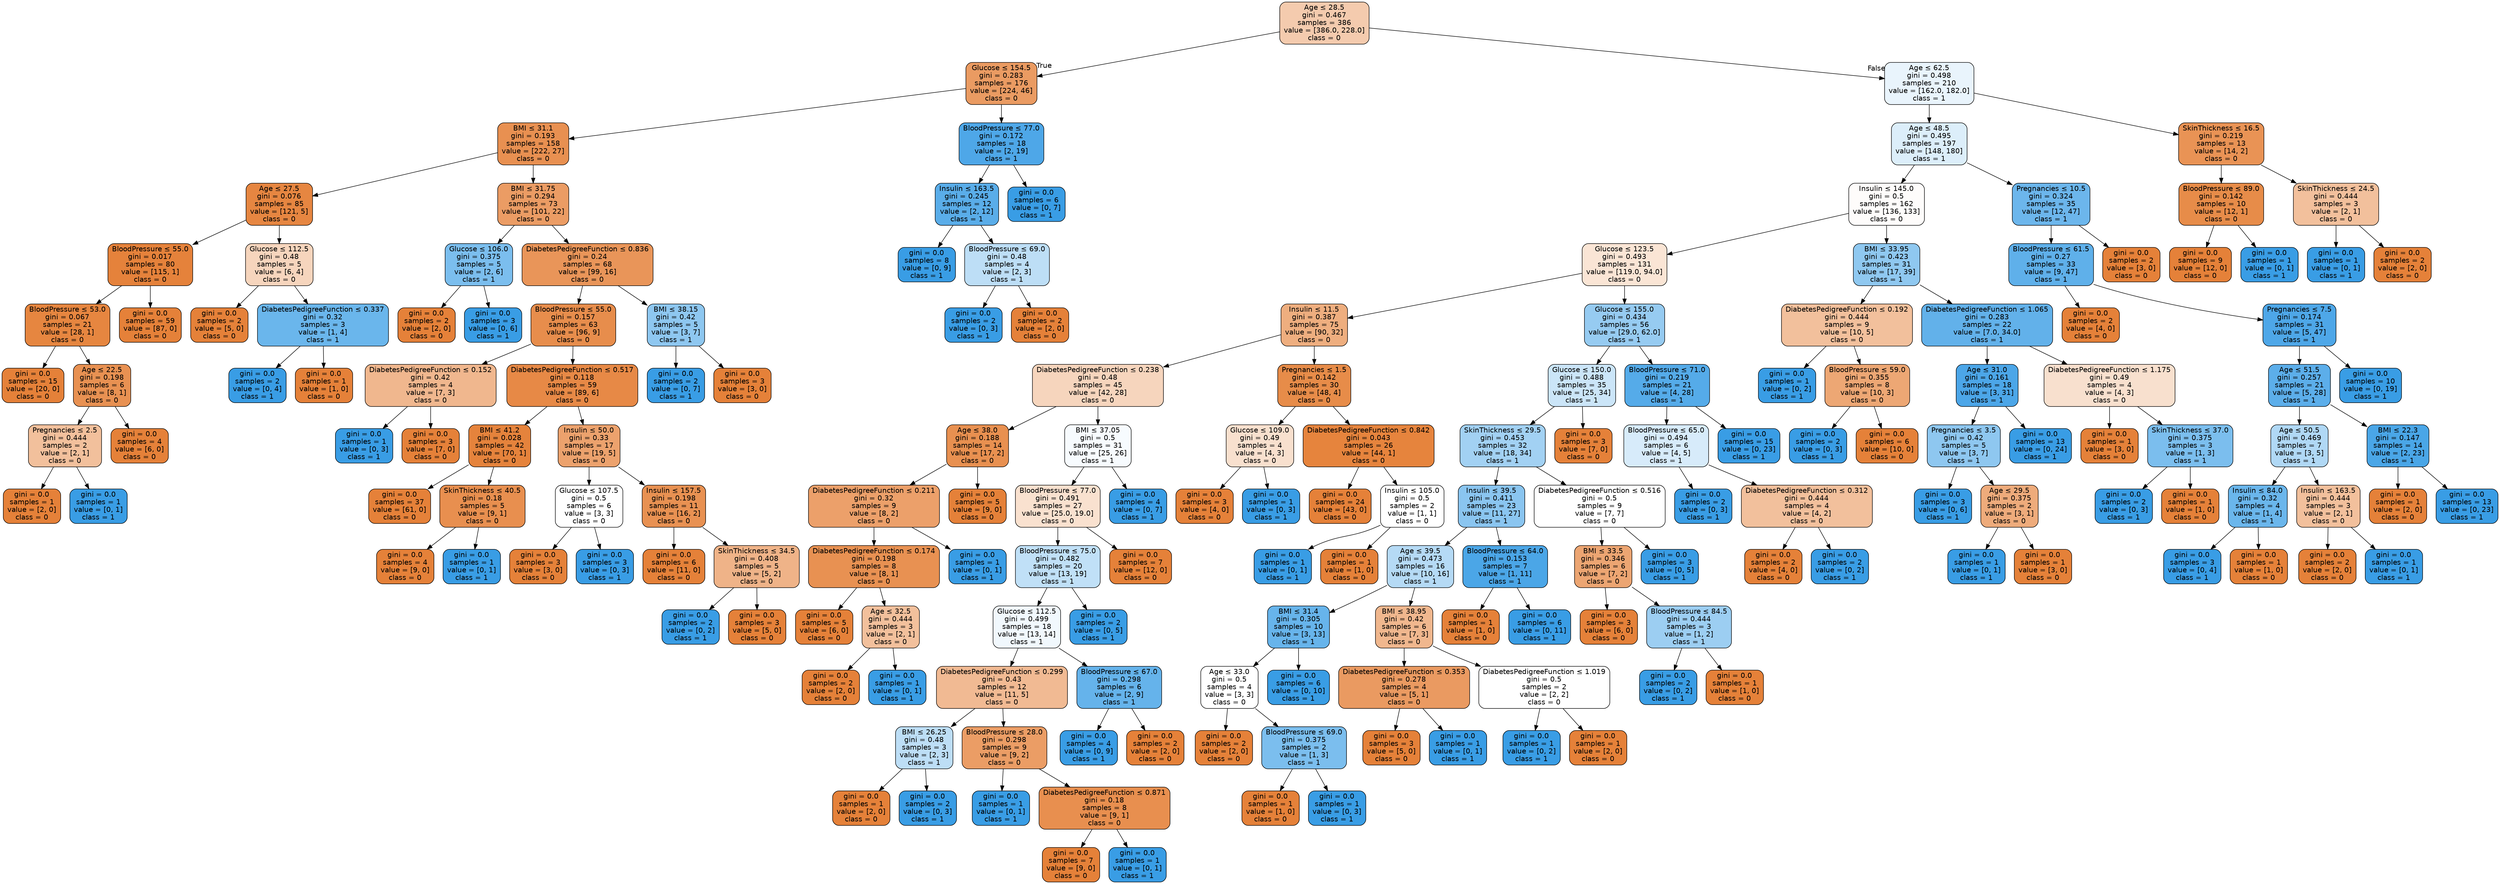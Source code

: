 digraph Tree {
node [shape=box, style="filled, rounded", color="black", fontname="helvetica"] ;
edge [fontname="helvetica"] ;
0 [label=<Age &le; 28.5<br/>gini = 0.467<br/>samples = 386<br/>value = [386.0, 228.0]<br/>class = 0>, fillcolor="#f4cbae"] ;
1 [label=<Glucose &le; 154.5<br/>gini = 0.283<br/>samples = 176<br/>value = [224, 46]<br/>class = 0>, fillcolor="#ea9b62"] ;
0 -> 1 [labeldistance=2.5, labelangle=45, headlabel="True"] ;
2 [label=<BMI &le; 31.1<br/>gini = 0.193<br/>samples = 158<br/>value = [222, 27]<br/>class = 0>, fillcolor="#e89051"] ;
1 -> 2 ;
3 [label=<Age &le; 27.5<br/>gini = 0.076<br/>samples = 85<br/>value = [121, 5]<br/>class = 0>, fillcolor="#e68641"] ;
2 -> 3 ;
4 [label=<BloodPressure &le; 55.0<br/>gini = 0.017<br/>samples = 80<br/>value = [115, 1]<br/>class = 0>, fillcolor="#e5823b"] ;
3 -> 4 ;
5 [label=<BloodPressure &le; 53.0<br/>gini = 0.067<br/>samples = 21<br/>value = [28, 1]<br/>class = 0>, fillcolor="#e68640"] ;
4 -> 5 ;
6 [label=<gini = 0.0<br/>samples = 15<br/>value = [20, 0]<br/>class = 0>, fillcolor="#e58139"] ;
5 -> 6 ;
7 [label=<Age &le; 22.5<br/>gini = 0.198<br/>samples = 6<br/>value = [8, 1]<br/>class = 0>, fillcolor="#e89152"] ;
5 -> 7 ;
8 [label=<Pregnancies &le; 2.5<br/>gini = 0.444<br/>samples = 2<br/>value = [2, 1]<br/>class = 0>, fillcolor="#f2c09c"] ;
7 -> 8 ;
9 [label=<gini = 0.0<br/>samples = 1<br/>value = [2, 0]<br/>class = 0>, fillcolor="#e58139"] ;
8 -> 9 ;
10 [label=<gini = 0.0<br/>samples = 1<br/>value = [0, 1]<br/>class = 1>, fillcolor="#399de5"] ;
8 -> 10 ;
11 [label=<gini = 0.0<br/>samples = 4<br/>value = [6, 0]<br/>class = 0>, fillcolor="#e58139"] ;
7 -> 11 ;
12 [label=<gini = 0.0<br/>samples = 59<br/>value = [87, 0]<br/>class = 0>, fillcolor="#e58139"] ;
4 -> 12 ;
13 [label=<Glucose &le; 112.5<br/>gini = 0.48<br/>samples = 5<br/>value = [6, 4]<br/>class = 0>, fillcolor="#f6d5bd"] ;
3 -> 13 ;
14 [label=<gini = 0.0<br/>samples = 2<br/>value = [5, 0]<br/>class = 0>, fillcolor="#e58139"] ;
13 -> 14 ;
15 [label=<DiabetesPedigreeFunction &le; 0.337<br/>gini = 0.32<br/>samples = 3<br/>value = [1, 4]<br/>class = 1>, fillcolor="#6ab6ec"] ;
13 -> 15 ;
16 [label=<gini = 0.0<br/>samples = 2<br/>value = [0, 4]<br/>class = 1>, fillcolor="#399de5"] ;
15 -> 16 ;
17 [label=<gini = 0.0<br/>samples = 1<br/>value = [1, 0]<br/>class = 0>, fillcolor="#e58139"] ;
15 -> 17 ;
18 [label=<BMI &le; 31.75<br/>gini = 0.294<br/>samples = 73<br/>value = [101, 22]<br/>class = 0>, fillcolor="#eb9c64"] ;
2 -> 18 ;
19 [label=<Glucose &le; 106.0<br/>gini = 0.375<br/>samples = 5<br/>value = [2, 6]<br/>class = 1>, fillcolor="#7bbeee"] ;
18 -> 19 ;
20 [label=<gini = 0.0<br/>samples = 2<br/>value = [2, 0]<br/>class = 0>, fillcolor="#e58139"] ;
19 -> 20 ;
21 [label=<gini = 0.0<br/>samples = 3<br/>value = [0, 6]<br/>class = 1>, fillcolor="#399de5"] ;
19 -> 21 ;
22 [label=<DiabetesPedigreeFunction &le; 0.836<br/>gini = 0.24<br/>samples = 68<br/>value = [99, 16]<br/>class = 0>, fillcolor="#e99559"] ;
18 -> 22 ;
23 [label=<BloodPressure &le; 55.0<br/>gini = 0.157<br/>samples = 63<br/>value = [96, 9]<br/>class = 0>, fillcolor="#e78d4c"] ;
22 -> 23 ;
24 [label=<DiabetesPedigreeFunction &le; 0.152<br/>gini = 0.42<br/>samples = 4<br/>value = [7, 3]<br/>class = 0>, fillcolor="#f0b78e"] ;
23 -> 24 ;
25 [label=<gini = 0.0<br/>samples = 1<br/>value = [0, 3]<br/>class = 1>, fillcolor="#399de5"] ;
24 -> 25 ;
26 [label=<gini = 0.0<br/>samples = 3<br/>value = [7, 0]<br/>class = 0>, fillcolor="#e58139"] ;
24 -> 26 ;
27 [label=<DiabetesPedigreeFunction &le; 0.517<br/>gini = 0.118<br/>samples = 59<br/>value = [89, 6]<br/>class = 0>, fillcolor="#e78946"] ;
23 -> 27 ;
28 [label=<BMI &le; 41.2<br/>gini = 0.028<br/>samples = 42<br/>value = [70, 1]<br/>class = 0>, fillcolor="#e5833c"] ;
27 -> 28 ;
29 [label=<gini = 0.0<br/>samples = 37<br/>value = [61, 0]<br/>class = 0>, fillcolor="#e58139"] ;
28 -> 29 ;
30 [label=<SkinThickness &le; 40.5<br/>gini = 0.18<br/>samples = 5<br/>value = [9, 1]<br/>class = 0>, fillcolor="#e88f4f"] ;
28 -> 30 ;
31 [label=<gini = 0.0<br/>samples = 4<br/>value = [9, 0]<br/>class = 0>, fillcolor="#e58139"] ;
30 -> 31 ;
32 [label=<gini = 0.0<br/>samples = 1<br/>value = [0, 1]<br/>class = 1>, fillcolor="#399de5"] ;
30 -> 32 ;
33 [label=<Insulin &le; 50.0<br/>gini = 0.33<br/>samples = 17<br/>value = [19, 5]<br/>class = 0>, fillcolor="#eca26d"] ;
27 -> 33 ;
34 [label=<Glucose &le; 107.5<br/>gini = 0.5<br/>samples = 6<br/>value = [3, 3]<br/>class = 0>, fillcolor="#ffffff"] ;
33 -> 34 ;
35 [label=<gini = 0.0<br/>samples = 3<br/>value = [3, 0]<br/>class = 0>, fillcolor="#e58139"] ;
34 -> 35 ;
36 [label=<gini = 0.0<br/>samples = 3<br/>value = [0, 3]<br/>class = 1>, fillcolor="#399de5"] ;
34 -> 36 ;
37 [label=<Insulin &le; 157.5<br/>gini = 0.198<br/>samples = 11<br/>value = [16, 2]<br/>class = 0>, fillcolor="#e89152"] ;
33 -> 37 ;
38 [label=<gini = 0.0<br/>samples = 6<br/>value = [11, 0]<br/>class = 0>, fillcolor="#e58139"] ;
37 -> 38 ;
39 [label=<SkinThickness &le; 34.5<br/>gini = 0.408<br/>samples = 5<br/>value = [5, 2]<br/>class = 0>, fillcolor="#efb388"] ;
37 -> 39 ;
40 [label=<gini = 0.0<br/>samples = 2<br/>value = [0, 2]<br/>class = 1>, fillcolor="#399de5"] ;
39 -> 40 ;
41 [label=<gini = 0.0<br/>samples = 3<br/>value = [5, 0]<br/>class = 0>, fillcolor="#e58139"] ;
39 -> 41 ;
42 [label=<BMI &le; 38.15<br/>gini = 0.42<br/>samples = 5<br/>value = [3, 7]<br/>class = 1>, fillcolor="#8ec7f0"] ;
22 -> 42 ;
43 [label=<gini = 0.0<br/>samples = 2<br/>value = [0, 7]<br/>class = 1>, fillcolor="#399de5"] ;
42 -> 43 ;
44 [label=<gini = 0.0<br/>samples = 3<br/>value = [3, 0]<br/>class = 0>, fillcolor="#e58139"] ;
42 -> 44 ;
45 [label=<BloodPressure &le; 77.0<br/>gini = 0.172<br/>samples = 18<br/>value = [2, 19]<br/>class = 1>, fillcolor="#4ea7e8"] ;
1 -> 45 ;
46 [label=<Insulin &le; 163.5<br/>gini = 0.245<br/>samples = 12<br/>value = [2, 12]<br/>class = 1>, fillcolor="#5aade9"] ;
45 -> 46 ;
47 [label=<gini = 0.0<br/>samples = 8<br/>value = [0, 9]<br/>class = 1>, fillcolor="#399de5"] ;
46 -> 47 ;
48 [label=<BloodPressure &le; 69.0<br/>gini = 0.48<br/>samples = 4<br/>value = [2, 3]<br/>class = 1>, fillcolor="#bddef6"] ;
46 -> 48 ;
49 [label=<gini = 0.0<br/>samples = 2<br/>value = [0, 3]<br/>class = 1>, fillcolor="#399de5"] ;
48 -> 49 ;
50 [label=<gini = 0.0<br/>samples = 2<br/>value = [2, 0]<br/>class = 0>, fillcolor="#e58139"] ;
48 -> 50 ;
51 [label=<gini = 0.0<br/>samples = 6<br/>value = [0, 7]<br/>class = 1>, fillcolor="#399de5"] ;
45 -> 51 ;
52 [label=<Age &le; 62.5<br/>gini = 0.498<br/>samples = 210<br/>value = [162.0, 182.0]<br/>class = 1>, fillcolor="#e9f4fc"] ;
0 -> 52 [labeldistance=2.5, labelangle=-45, headlabel="False"] ;
53 [label=<Age &le; 48.5<br/>gini = 0.495<br/>samples = 197<br/>value = [148, 180]<br/>class = 1>, fillcolor="#dceefa"] ;
52 -> 53 ;
54 [label=<Insulin &le; 145.0<br/>gini = 0.5<br/>samples = 162<br/>value = [136, 133]<br/>class = 0>, fillcolor="#fefcfb"] ;
53 -> 54 ;
55 [label=<Glucose &le; 123.5<br/>gini = 0.493<br/>samples = 131<br/>value = [119.0, 94.0]<br/>class = 0>, fillcolor="#fae5d5"] ;
54 -> 55 ;
56 [label=<Insulin &le; 11.5<br/>gini = 0.387<br/>samples = 75<br/>value = [90, 32]<br/>class = 0>, fillcolor="#eeae7f"] ;
55 -> 56 ;
57 [label=<DiabetesPedigreeFunction &le; 0.238<br/>gini = 0.48<br/>samples = 45<br/>value = [42, 28]<br/>class = 0>, fillcolor="#f6d5bd"] ;
56 -> 57 ;
58 [label=<Age &le; 38.0<br/>gini = 0.188<br/>samples = 14<br/>value = [17, 2]<br/>class = 0>, fillcolor="#e89050"] ;
57 -> 58 ;
59 [label=<DiabetesPedigreeFunction &le; 0.211<br/>gini = 0.32<br/>samples = 9<br/>value = [8, 2]<br/>class = 0>, fillcolor="#eca06a"] ;
58 -> 59 ;
60 [label=<DiabetesPedigreeFunction &le; 0.174<br/>gini = 0.198<br/>samples = 8<br/>value = [8, 1]<br/>class = 0>, fillcolor="#e89152"] ;
59 -> 60 ;
61 [label=<gini = 0.0<br/>samples = 5<br/>value = [6, 0]<br/>class = 0>, fillcolor="#e58139"] ;
60 -> 61 ;
62 [label=<Age &le; 32.5<br/>gini = 0.444<br/>samples = 3<br/>value = [2, 1]<br/>class = 0>, fillcolor="#f2c09c"] ;
60 -> 62 ;
63 [label=<gini = 0.0<br/>samples = 2<br/>value = [2, 0]<br/>class = 0>, fillcolor="#e58139"] ;
62 -> 63 ;
64 [label=<gini = 0.0<br/>samples = 1<br/>value = [0, 1]<br/>class = 1>, fillcolor="#399de5"] ;
62 -> 64 ;
65 [label=<gini = 0.0<br/>samples = 1<br/>value = [0, 1]<br/>class = 1>, fillcolor="#399de5"] ;
59 -> 65 ;
66 [label=<gini = 0.0<br/>samples = 5<br/>value = [9, 0]<br/>class = 0>, fillcolor="#e58139"] ;
58 -> 66 ;
67 [label=<BMI &le; 37.05<br/>gini = 0.5<br/>samples = 31<br/>value = [25, 26]<br/>class = 1>, fillcolor="#f7fbfe"] ;
57 -> 67 ;
68 [label=<BloodPressure &le; 77.0<br/>gini = 0.491<br/>samples = 27<br/>value = [25.0, 19.0]<br/>class = 0>, fillcolor="#f9e1cf"] ;
67 -> 68 ;
69 [label=<BloodPressure &le; 75.0<br/>gini = 0.482<br/>samples = 20<br/>value = [13, 19]<br/>class = 1>, fillcolor="#c0e0f7"] ;
68 -> 69 ;
70 [label=<Glucose &le; 112.5<br/>gini = 0.499<br/>samples = 18<br/>value = [13, 14]<br/>class = 1>, fillcolor="#f1f8fd"] ;
69 -> 70 ;
71 [label=<DiabetesPedigreeFunction &le; 0.299<br/>gini = 0.43<br/>samples = 12<br/>value = [11, 5]<br/>class = 0>, fillcolor="#f1ba93"] ;
70 -> 71 ;
72 [label=<BMI &le; 26.25<br/>gini = 0.48<br/>samples = 3<br/>value = [2, 3]<br/>class = 1>, fillcolor="#bddef6"] ;
71 -> 72 ;
73 [label=<gini = 0.0<br/>samples = 1<br/>value = [2, 0]<br/>class = 0>, fillcolor="#e58139"] ;
72 -> 73 ;
74 [label=<gini = 0.0<br/>samples = 2<br/>value = [0, 3]<br/>class = 1>, fillcolor="#399de5"] ;
72 -> 74 ;
75 [label=<BloodPressure &le; 28.0<br/>gini = 0.298<br/>samples = 9<br/>value = [9, 2]<br/>class = 0>, fillcolor="#eb9d65"] ;
71 -> 75 ;
76 [label=<gini = 0.0<br/>samples = 1<br/>value = [0, 1]<br/>class = 1>, fillcolor="#399de5"] ;
75 -> 76 ;
77 [label=<DiabetesPedigreeFunction &le; 0.871<br/>gini = 0.18<br/>samples = 8<br/>value = [9, 1]<br/>class = 0>, fillcolor="#e88f4f"] ;
75 -> 77 ;
78 [label=<gini = 0.0<br/>samples = 7<br/>value = [9, 0]<br/>class = 0>, fillcolor="#e58139"] ;
77 -> 78 ;
79 [label=<gini = 0.0<br/>samples = 1<br/>value = [0, 1]<br/>class = 1>, fillcolor="#399de5"] ;
77 -> 79 ;
80 [label=<BloodPressure &le; 67.0<br/>gini = 0.298<br/>samples = 6<br/>value = [2, 9]<br/>class = 1>, fillcolor="#65b3eb"] ;
70 -> 80 ;
81 [label=<gini = 0.0<br/>samples = 4<br/>value = [0, 9]<br/>class = 1>, fillcolor="#399de5"] ;
80 -> 81 ;
82 [label=<gini = 0.0<br/>samples = 2<br/>value = [2, 0]<br/>class = 0>, fillcolor="#e58139"] ;
80 -> 82 ;
83 [label=<gini = 0.0<br/>samples = 2<br/>value = [0, 5]<br/>class = 1>, fillcolor="#399de5"] ;
69 -> 83 ;
84 [label=<gini = 0.0<br/>samples = 7<br/>value = [12, 0]<br/>class = 0>, fillcolor="#e58139"] ;
68 -> 84 ;
85 [label=<gini = 0.0<br/>samples = 4<br/>value = [0, 7]<br/>class = 1>, fillcolor="#399de5"] ;
67 -> 85 ;
86 [label=<Pregnancies &le; 1.5<br/>gini = 0.142<br/>samples = 30<br/>value = [48, 4]<br/>class = 0>, fillcolor="#e78c49"] ;
56 -> 86 ;
87 [label=<Glucose &le; 109.0<br/>gini = 0.49<br/>samples = 4<br/>value = [4, 3]<br/>class = 0>, fillcolor="#f8e0ce"] ;
86 -> 87 ;
88 [label=<gini = 0.0<br/>samples = 3<br/>value = [4, 0]<br/>class = 0>, fillcolor="#e58139"] ;
87 -> 88 ;
89 [label=<gini = 0.0<br/>samples = 1<br/>value = [0, 3]<br/>class = 1>, fillcolor="#399de5"] ;
87 -> 89 ;
90 [label=<DiabetesPedigreeFunction &le; 0.842<br/>gini = 0.043<br/>samples = 26<br/>value = [44, 1]<br/>class = 0>, fillcolor="#e6843d"] ;
86 -> 90 ;
91 [label=<gini = 0.0<br/>samples = 24<br/>value = [43, 0]<br/>class = 0>, fillcolor="#e58139"] ;
90 -> 91 ;
92 [label=<Insulin &le; 105.0<br/>gini = 0.5<br/>samples = 2<br/>value = [1, 1]<br/>class = 0>, fillcolor="#ffffff"] ;
90 -> 92 ;
93 [label=<gini = 0.0<br/>samples = 1<br/>value = [0, 1]<br/>class = 1>, fillcolor="#399de5"] ;
92 -> 93 ;
94 [label=<gini = 0.0<br/>samples = 1<br/>value = [1, 0]<br/>class = 0>, fillcolor="#e58139"] ;
92 -> 94 ;
95 [label=<Glucose &le; 155.0<br/>gini = 0.434<br/>samples = 56<br/>value = [29.0, 62.0]<br/>class = 1>, fillcolor="#96cbf1"] ;
55 -> 95 ;
96 [label=<Glucose &le; 150.0<br/>gini = 0.488<br/>samples = 35<br/>value = [25, 34]<br/>class = 1>, fillcolor="#cbe5f8"] ;
95 -> 96 ;
97 [label=<SkinThickness &le; 29.5<br/>gini = 0.453<br/>samples = 32<br/>value = [18, 34]<br/>class = 1>, fillcolor="#a2d1f3"] ;
96 -> 97 ;
98 [label=<Insulin &le; 39.5<br/>gini = 0.411<br/>samples = 23<br/>value = [11, 27]<br/>class = 1>, fillcolor="#8ac5f0"] ;
97 -> 98 ;
99 [label=<Age &le; 39.5<br/>gini = 0.473<br/>samples = 16<br/>value = [10, 16]<br/>class = 1>, fillcolor="#b5daf5"] ;
98 -> 99 ;
100 [label=<BMI &le; 31.4<br/>gini = 0.305<br/>samples = 10<br/>value = [3, 13]<br/>class = 1>, fillcolor="#67b4eb"] ;
99 -> 100 ;
101 [label=<Age &le; 33.0<br/>gini = 0.5<br/>samples = 4<br/>value = [3, 3]<br/>class = 0>, fillcolor="#ffffff"] ;
100 -> 101 ;
102 [label=<gini = 0.0<br/>samples = 2<br/>value = [2, 0]<br/>class = 0>, fillcolor="#e58139"] ;
101 -> 102 ;
103 [label=<BloodPressure &le; 69.0<br/>gini = 0.375<br/>samples = 2<br/>value = [1, 3]<br/>class = 1>, fillcolor="#7bbeee"] ;
101 -> 103 ;
104 [label=<gini = 0.0<br/>samples = 1<br/>value = [1, 0]<br/>class = 0>, fillcolor="#e58139"] ;
103 -> 104 ;
105 [label=<gini = 0.0<br/>samples = 1<br/>value = [0, 3]<br/>class = 1>, fillcolor="#399de5"] ;
103 -> 105 ;
106 [label=<gini = 0.0<br/>samples = 6<br/>value = [0, 10]<br/>class = 1>, fillcolor="#399de5"] ;
100 -> 106 ;
107 [label=<BMI &le; 38.95<br/>gini = 0.42<br/>samples = 6<br/>value = [7, 3]<br/>class = 0>, fillcolor="#f0b78e"] ;
99 -> 107 ;
108 [label=<DiabetesPedigreeFunction &le; 0.353<br/>gini = 0.278<br/>samples = 4<br/>value = [5, 1]<br/>class = 0>, fillcolor="#ea9a61"] ;
107 -> 108 ;
109 [label=<gini = 0.0<br/>samples = 3<br/>value = [5, 0]<br/>class = 0>, fillcolor="#e58139"] ;
108 -> 109 ;
110 [label=<gini = 0.0<br/>samples = 1<br/>value = [0, 1]<br/>class = 1>, fillcolor="#399de5"] ;
108 -> 110 ;
111 [label=<DiabetesPedigreeFunction &le; 1.019<br/>gini = 0.5<br/>samples = 2<br/>value = [2, 2]<br/>class = 0>, fillcolor="#ffffff"] ;
107 -> 111 ;
112 [label=<gini = 0.0<br/>samples = 1<br/>value = [0, 2]<br/>class = 1>, fillcolor="#399de5"] ;
111 -> 112 ;
113 [label=<gini = 0.0<br/>samples = 1<br/>value = [2, 0]<br/>class = 0>, fillcolor="#e58139"] ;
111 -> 113 ;
114 [label=<BloodPressure &le; 64.0<br/>gini = 0.153<br/>samples = 7<br/>value = [1, 11]<br/>class = 1>, fillcolor="#4ba6e7"] ;
98 -> 114 ;
115 [label=<gini = 0.0<br/>samples = 1<br/>value = [1, 0]<br/>class = 0>, fillcolor="#e58139"] ;
114 -> 115 ;
116 [label=<gini = 0.0<br/>samples = 6<br/>value = [0, 11]<br/>class = 1>, fillcolor="#399de5"] ;
114 -> 116 ;
117 [label=<DiabetesPedigreeFunction &le; 0.516<br/>gini = 0.5<br/>samples = 9<br/>value = [7, 7]<br/>class = 0>, fillcolor="#ffffff"] ;
97 -> 117 ;
118 [label=<BMI &le; 33.5<br/>gini = 0.346<br/>samples = 6<br/>value = [7, 2]<br/>class = 0>, fillcolor="#eca572"] ;
117 -> 118 ;
119 [label=<gini = 0.0<br/>samples = 3<br/>value = [6, 0]<br/>class = 0>, fillcolor="#e58139"] ;
118 -> 119 ;
120 [label=<BloodPressure &le; 84.5<br/>gini = 0.444<br/>samples = 3<br/>value = [1, 2]<br/>class = 1>, fillcolor="#9ccef2"] ;
118 -> 120 ;
121 [label=<gini = 0.0<br/>samples = 2<br/>value = [0, 2]<br/>class = 1>, fillcolor="#399de5"] ;
120 -> 121 ;
122 [label=<gini = 0.0<br/>samples = 1<br/>value = [1, 0]<br/>class = 0>, fillcolor="#e58139"] ;
120 -> 122 ;
123 [label=<gini = 0.0<br/>samples = 3<br/>value = [0, 5]<br/>class = 1>, fillcolor="#399de5"] ;
117 -> 123 ;
124 [label=<gini = 0.0<br/>samples = 3<br/>value = [7, 0]<br/>class = 0>, fillcolor="#e58139"] ;
96 -> 124 ;
125 [label=<BloodPressure &le; 71.0<br/>gini = 0.219<br/>samples = 21<br/>value = [4, 28]<br/>class = 1>, fillcolor="#55abe9"] ;
95 -> 125 ;
126 [label=<BloodPressure &le; 65.0<br/>gini = 0.494<br/>samples = 6<br/>value = [4, 5]<br/>class = 1>, fillcolor="#d7ebfa"] ;
125 -> 126 ;
127 [label=<gini = 0.0<br/>samples = 2<br/>value = [0, 3]<br/>class = 1>, fillcolor="#399de5"] ;
126 -> 127 ;
128 [label=<DiabetesPedigreeFunction &le; 0.312<br/>gini = 0.444<br/>samples = 4<br/>value = [4, 2]<br/>class = 0>, fillcolor="#f2c09c"] ;
126 -> 128 ;
129 [label=<gini = 0.0<br/>samples = 2<br/>value = [4, 0]<br/>class = 0>, fillcolor="#e58139"] ;
128 -> 129 ;
130 [label=<gini = 0.0<br/>samples = 2<br/>value = [0, 2]<br/>class = 1>, fillcolor="#399de5"] ;
128 -> 130 ;
131 [label=<gini = 0.0<br/>samples = 15<br/>value = [0, 23]<br/>class = 1>, fillcolor="#399de5"] ;
125 -> 131 ;
132 [label=<BMI &le; 33.95<br/>gini = 0.423<br/>samples = 31<br/>value = [17, 39]<br/>class = 1>, fillcolor="#8fc8f0"] ;
54 -> 132 ;
133 [label=<DiabetesPedigreeFunction &le; 0.192<br/>gini = 0.444<br/>samples = 9<br/>value = [10, 5]<br/>class = 0>, fillcolor="#f2c09c"] ;
132 -> 133 ;
134 [label=<gini = 0.0<br/>samples = 1<br/>value = [0, 2]<br/>class = 1>, fillcolor="#399de5"] ;
133 -> 134 ;
135 [label=<BloodPressure &le; 59.0<br/>gini = 0.355<br/>samples = 8<br/>value = [10, 3]<br/>class = 0>, fillcolor="#eda774"] ;
133 -> 135 ;
136 [label=<gini = 0.0<br/>samples = 2<br/>value = [0, 3]<br/>class = 1>, fillcolor="#399de5"] ;
135 -> 136 ;
137 [label=<gini = 0.0<br/>samples = 6<br/>value = [10, 0]<br/>class = 0>, fillcolor="#e58139"] ;
135 -> 137 ;
138 [label=<DiabetesPedigreeFunction &le; 1.065<br/>gini = 0.283<br/>samples = 22<br/>value = [7.0, 34.0]<br/>class = 1>, fillcolor="#62b1ea"] ;
132 -> 138 ;
139 [label=<Age &le; 31.0<br/>gini = 0.161<br/>samples = 18<br/>value = [3, 31]<br/>class = 1>, fillcolor="#4ca6e8"] ;
138 -> 139 ;
140 [label=<Pregnancies &le; 3.5<br/>gini = 0.42<br/>samples = 5<br/>value = [3, 7]<br/>class = 1>, fillcolor="#8ec7f0"] ;
139 -> 140 ;
141 [label=<gini = 0.0<br/>samples = 3<br/>value = [0, 6]<br/>class = 1>, fillcolor="#399de5"] ;
140 -> 141 ;
142 [label=<Age &le; 29.5<br/>gini = 0.375<br/>samples = 2<br/>value = [3, 1]<br/>class = 0>, fillcolor="#eeab7b"] ;
140 -> 142 ;
143 [label=<gini = 0.0<br/>samples = 1<br/>value = [0, 1]<br/>class = 1>, fillcolor="#399de5"] ;
142 -> 143 ;
144 [label=<gini = 0.0<br/>samples = 1<br/>value = [3, 0]<br/>class = 0>, fillcolor="#e58139"] ;
142 -> 144 ;
145 [label=<gini = 0.0<br/>samples = 13<br/>value = [0, 24]<br/>class = 1>, fillcolor="#399de5"] ;
139 -> 145 ;
146 [label=<DiabetesPedigreeFunction &le; 1.175<br/>gini = 0.49<br/>samples = 4<br/>value = [4, 3]<br/>class = 0>, fillcolor="#f8e0ce"] ;
138 -> 146 ;
147 [label=<gini = 0.0<br/>samples = 1<br/>value = [3, 0]<br/>class = 0>, fillcolor="#e58139"] ;
146 -> 147 ;
148 [label=<SkinThickness &le; 37.0<br/>gini = 0.375<br/>samples = 3<br/>value = [1, 3]<br/>class = 1>, fillcolor="#7bbeee"] ;
146 -> 148 ;
149 [label=<gini = 0.0<br/>samples = 2<br/>value = [0, 3]<br/>class = 1>, fillcolor="#399de5"] ;
148 -> 149 ;
150 [label=<gini = 0.0<br/>samples = 1<br/>value = [1, 0]<br/>class = 0>, fillcolor="#e58139"] ;
148 -> 150 ;
151 [label=<Pregnancies &le; 10.5<br/>gini = 0.324<br/>samples = 35<br/>value = [12, 47]<br/>class = 1>, fillcolor="#6cb6ec"] ;
53 -> 151 ;
152 [label=<BloodPressure &le; 61.5<br/>gini = 0.27<br/>samples = 33<br/>value = [9, 47]<br/>class = 1>, fillcolor="#5fb0ea"] ;
151 -> 152 ;
153 [label=<gini = 0.0<br/>samples = 2<br/>value = [4, 0]<br/>class = 0>, fillcolor="#e58139"] ;
152 -> 153 ;
154 [label=<Pregnancies &le; 7.5<br/>gini = 0.174<br/>samples = 31<br/>value = [5, 47]<br/>class = 1>, fillcolor="#4ea7e8"] ;
152 -> 154 ;
155 [label=<Age &le; 51.5<br/>gini = 0.257<br/>samples = 21<br/>value = [5, 28]<br/>class = 1>, fillcolor="#5caeea"] ;
154 -> 155 ;
156 [label=<Age &le; 50.5<br/>gini = 0.469<br/>samples = 7<br/>value = [3, 5]<br/>class = 1>, fillcolor="#b0d8f5"] ;
155 -> 156 ;
157 [label=<Insulin &le; 84.0<br/>gini = 0.32<br/>samples = 4<br/>value = [1, 4]<br/>class = 1>, fillcolor="#6ab6ec"] ;
156 -> 157 ;
158 [label=<gini = 0.0<br/>samples = 3<br/>value = [0, 4]<br/>class = 1>, fillcolor="#399de5"] ;
157 -> 158 ;
159 [label=<gini = 0.0<br/>samples = 1<br/>value = [1, 0]<br/>class = 0>, fillcolor="#e58139"] ;
157 -> 159 ;
160 [label=<Insulin &le; 163.5<br/>gini = 0.444<br/>samples = 3<br/>value = [2, 1]<br/>class = 0>, fillcolor="#f2c09c"] ;
156 -> 160 ;
161 [label=<gini = 0.0<br/>samples = 2<br/>value = [2, 0]<br/>class = 0>, fillcolor="#e58139"] ;
160 -> 161 ;
162 [label=<gini = 0.0<br/>samples = 1<br/>value = [0, 1]<br/>class = 1>, fillcolor="#399de5"] ;
160 -> 162 ;
163 [label=<BMI &le; 22.3<br/>gini = 0.147<br/>samples = 14<br/>value = [2, 23]<br/>class = 1>, fillcolor="#4aa6e7"] ;
155 -> 163 ;
164 [label=<gini = 0.0<br/>samples = 1<br/>value = [2, 0]<br/>class = 0>, fillcolor="#e58139"] ;
163 -> 164 ;
165 [label=<gini = 0.0<br/>samples = 13<br/>value = [0, 23]<br/>class = 1>, fillcolor="#399de5"] ;
163 -> 165 ;
166 [label=<gini = 0.0<br/>samples = 10<br/>value = [0, 19]<br/>class = 1>, fillcolor="#399de5"] ;
154 -> 166 ;
167 [label=<gini = 0.0<br/>samples = 2<br/>value = [3, 0]<br/>class = 0>, fillcolor="#e58139"] ;
151 -> 167 ;
168 [label=<SkinThickness &le; 16.5<br/>gini = 0.219<br/>samples = 13<br/>value = [14, 2]<br/>class = 0>, fillcolor="#e99355"] ;
52 -> 168 ;
169 [label=<BloodPressure &le; 89.0<br/>gini = 0.142<br/>samples = 10<br/>value = [12, 1]<br/>class = 0>, fillcolor="#e78c49"] ;
168 -> 169 ;
170 [label=<gini = 0.0<br/>samples = 9<br/>value = [12, 0]<br/>class = 0>, fillcolor="#e58139"] ;
169 -> 170 ;
171 [label=<gini = 0.0<br/>samples = 1<br/>value = [0, 1]<br/>class = 1>, fillcolor="#399de5"] ;
169 -> 171 ;
172 [label=<SkinThickness &le; 24.5<br/>gini = 0.444<br/>samples = 3<br/>value = [2, 1]<br/>class = 0>, fillcolor="#f2c09c"] ;
168 -> 172 ;
173 [label=<gini = 0.0<br/>samples = 1<br/>value = [0, 1]<br/>class = 1>, fillcolor="#399de5"] ;
172 -> 173 ;
174 [label=<gini = 0.0<br/>samples = 2<br/>value = [2, 0]<br/>class = 0>, fillcolor="#e58139"] ;
172 -> 174 ;
}